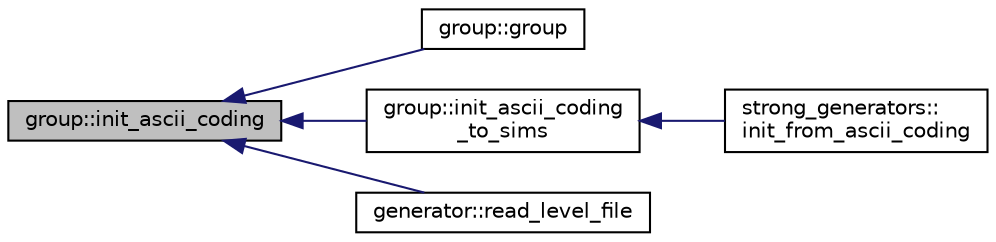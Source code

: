 digraph "group::init_ascii_coding"
{
  edge [fontname="Helvetica",fontsize="10",labelfontname="Helvetica",labelfontsize="10"];
  node [fontname="Helvetica",fontsize="10",shape=record];
  rankdir="LR";
  Node951 [label="group::init_ascii_coding",height=0.2,width=0.4,color="black", fillcolor="grey75", style="filled", fontcolor="black"];
  Node951 -> Node952 [dir="back",color="midnightblue",fontsize="10",style="solid",fontname="Helvetica"];
  Node952 [label="group::group",height=0.2,width=0.4,color="black", fillcolor="white", style="filled",URL="$d1/db7/classgroup.html#a4b5532e8c8132fedadb68d4bbd0d4ca0"];
  Node951 -> Node953 [dir="back",color="midnightblue",fontsize="10",style="solid",fontname="Helvetica"];
  Node953 [label="group::init_ascii_coding\l_to_sims",height=0.2,width=0.4,color="black", fillcolor="white", style="filled",URL="$d1/db7/classgroup.html#ac868c381717192f1a8f0ece1158a3cb5"];
  Node953 -> Node954 [dir="back",color="midnightblue",fontsize="10",style="solid",fontname="Helvetica"];
  Node954 [label="strong_generators::\linit_from_ascii_coding",height=0.2,width=0.4,color="black", fillcolor="white", style="filled",URL="$dc/d09/classstrong__generators.html#affe2c3088c70cdb7b5b67b5d9a6b5375"];
  Node951 -> Node955 [dir="back",color="midnightblue",fontsize="10",style="solid",fontname="Helvetica"];
  Node955 [label="generator::read_level_file",height=0.2,width=0.4,color="black", fillcolor="white", style="filled",URL="$d7/d73/classgenerator.html#a2f706a252cb52357a8c214972a50c994"];
}
